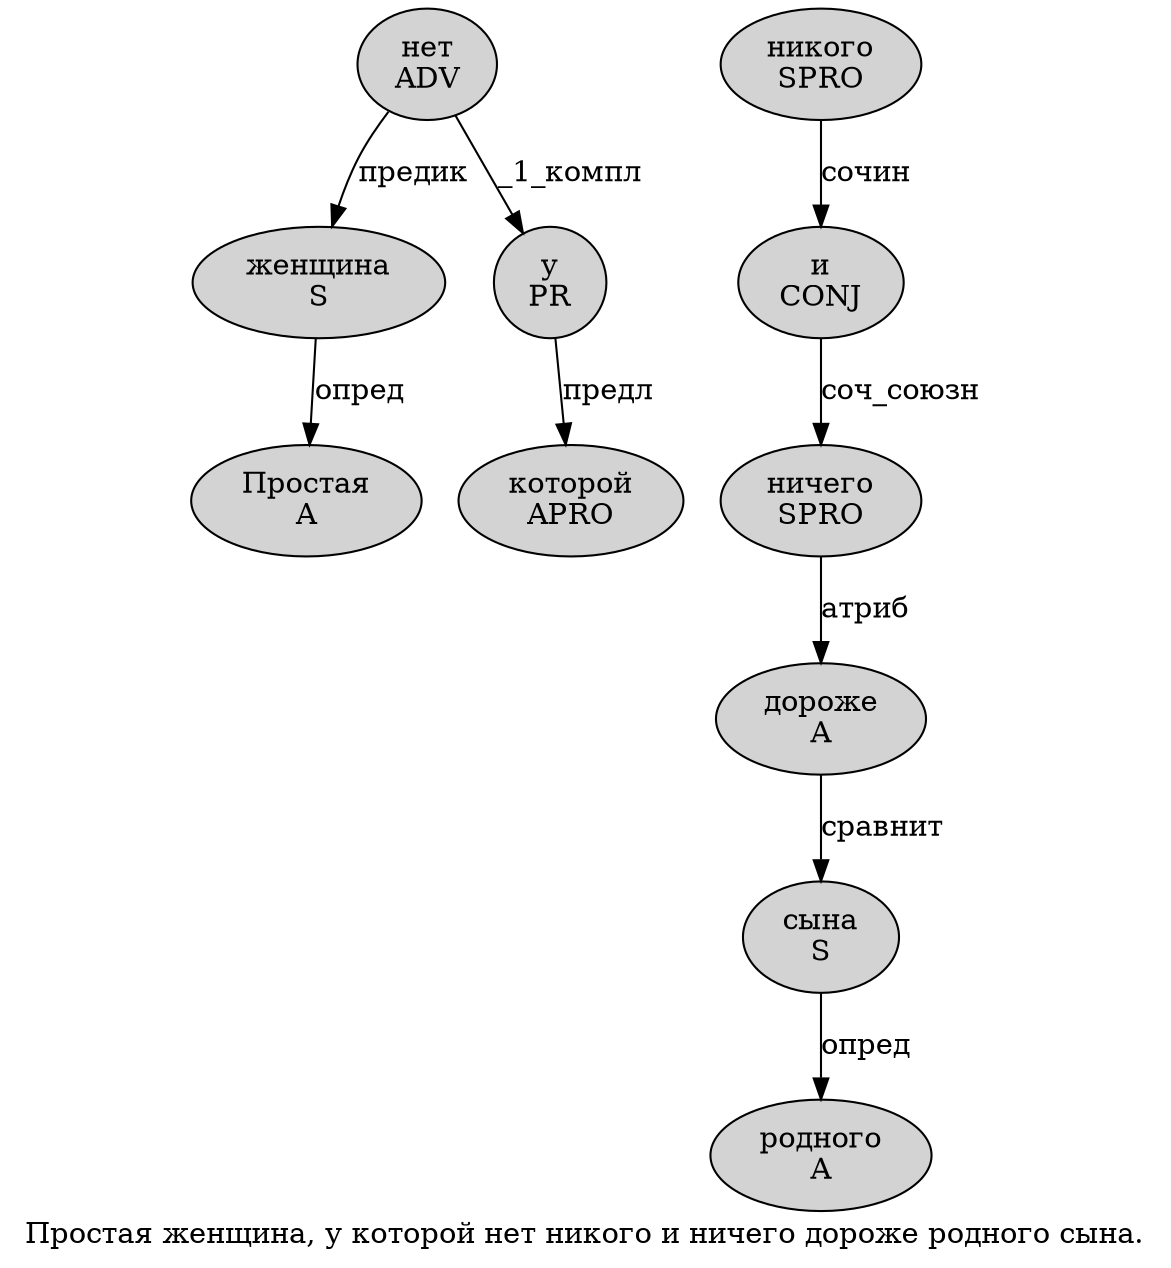 digraph SENTENCE_1573 {
	graph [label="Простая женщина, у которой нет никого и ничего дороже родного сына."]
	node [style=filled]
		0 [label="Простая
A" color="" fillcolor=lightgray penwidth=1 shape=ellipse]
		1 [label="женщина
S" color="" fillcolor=lightgray penwidth=1 shape=ellipse]
		3 [label="у
PR" color="" fillcolor=lightgray penwidth=1 shape=ellipse]
		4 [label="которой
APRO" color="" fillcolor=lightgray penwidth=1 shape=ellipse]
		5 [label="нет
ADV" color="" fillcolor=lightgray penwidth=1 shape=ellipse]
		6 [label="никого
SPRO" color="" fillcolor=lightgray penwidth=1 shape=ellipse]
		7 [label="и
CONJ" color="" fillcolor=lightgray penwidth=1 shape=ellipse]
		8 [label="ничего
SPRO" color="" fillcolor=lightgray penwidth=1 shape=ellipse]
		9 [label="дороже
A" color="" fillcolor=lightgray penwidth=1 shape=ellipse]
		10 [label="родного
A" color="" fillcolor=lightgray penwidth=1 shape=ellipse]
		11 [label="сына
S" color="" fillcolor=lightgray penwidth=1 shape=ellipse]
			3 -> 4 [label="предл"]
			8 -> 9 [label="атриб"]
			1 -> 0 [label="опред"]
			9 -> 11 [label="сравнит"]
			5 -> 1 [label="предик"]
			5 -> 3 [label="_1_компл"]
			11 -> 10 [label="опред"]
			7 -> 8 [label="соч_союзн"]
			6 -> 7 [label="сочин"]
}